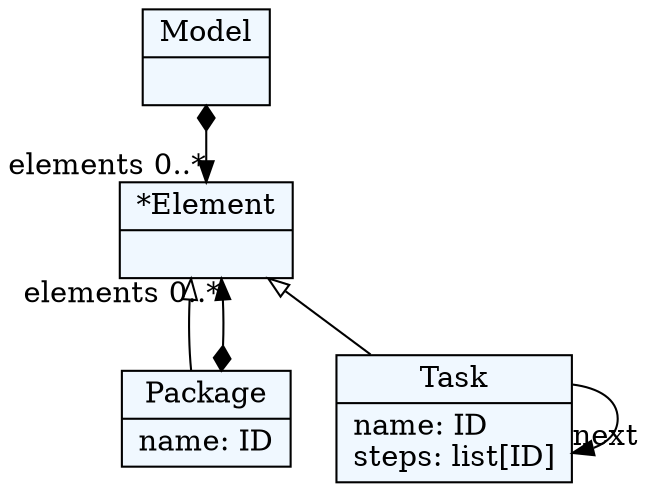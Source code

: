 
    digraph textX {
    fontname = "Bitstream Vera Sans"
    fontsize = 8
    node[
        shape=record,
        style=filled,
        fillcolor=aliceblue
    ]
    nodesep = 0.3
    edge[dir=black,arrowtail=empty]


94086994081808[ label="{Model|}"]

94086994111584[ label="{Package|name: ID\l}"]

94086994230992[ label="{*Element|}"]

94086994236576[ label="{Task|name: ID\lsteps: list[ID]\l}"]



94086994081808 -> 94086994230992[arrowtail=diamond, dir=both, headlabel="elements 0..*"]
94086994111584 -> 94086994230992[arrowtail=diamond, dir=both, headlabel="elements 0..*"]
94086994230992 -> 94086994111584 [dir=back]
94086994230992 -> 94086994236576 [dir=back]
94086994236576 -> 94086994236576[headlabel="next "]

}
